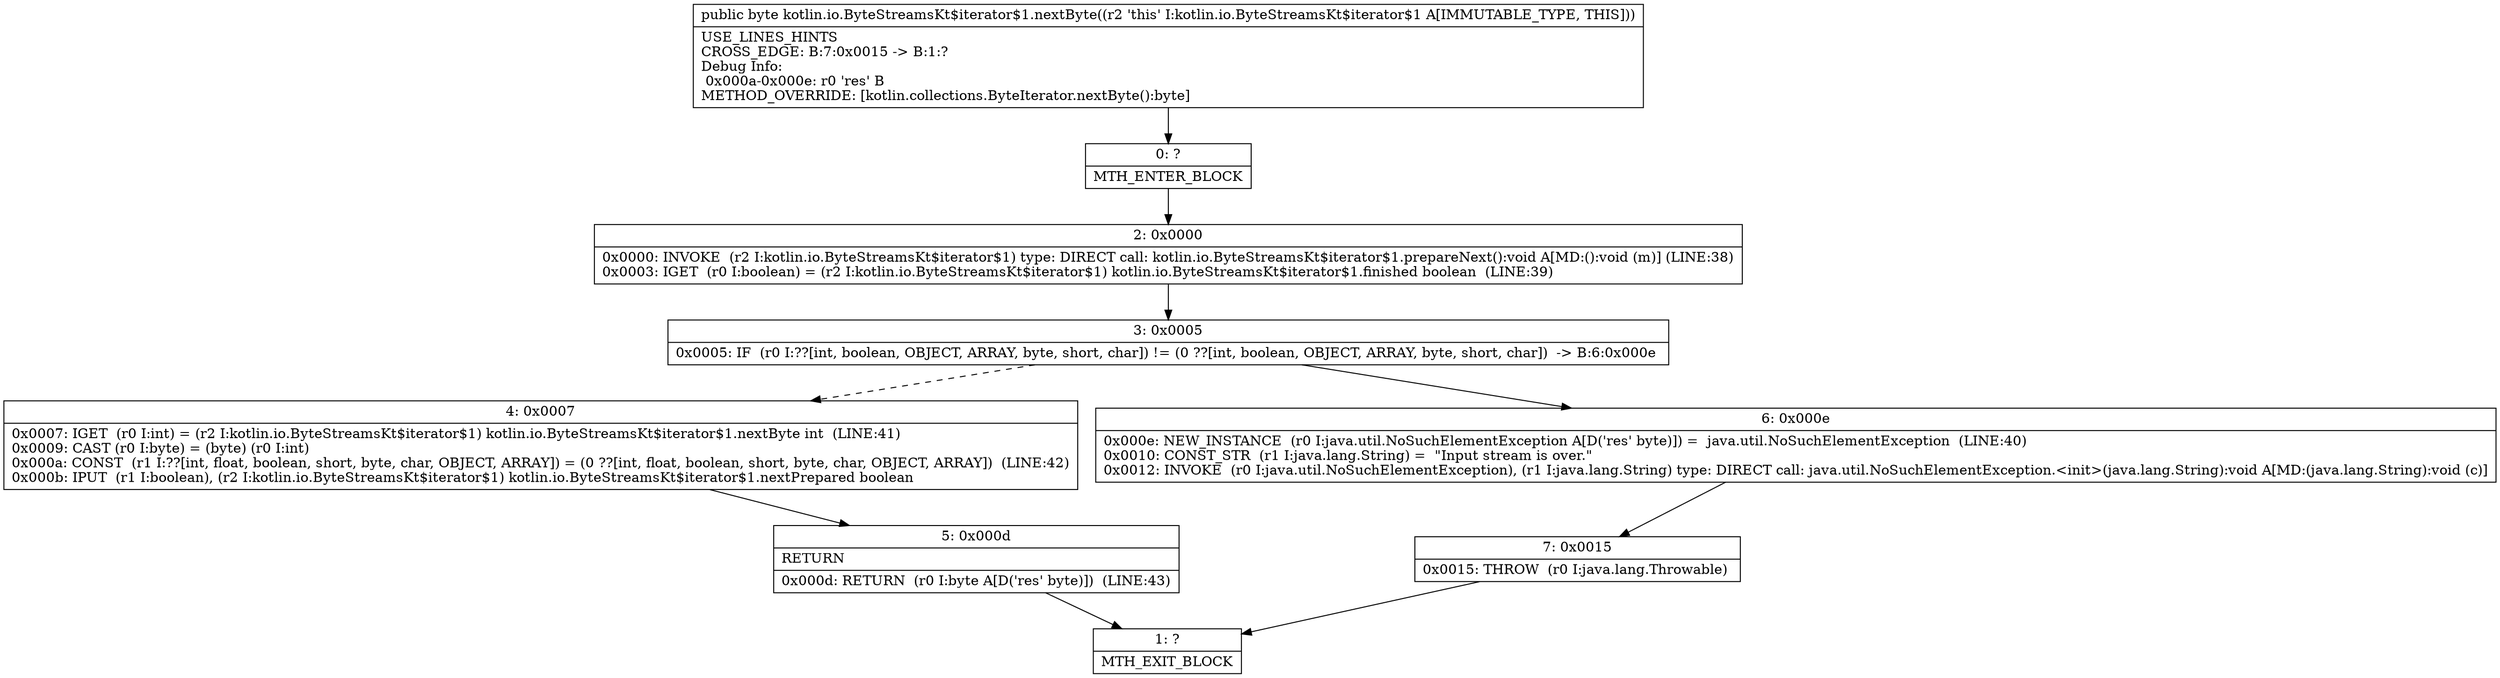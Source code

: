 digraph "CFG forkotlin.io.ByteStreamsKt$iterator$1.nextByte()B" {
Node_0 [shape=record,label="{0\:\ ?|MTH_ENTER_BLOCK\l}"];
Node_2 [shape=record,label="{2\:\ 0x0000|0x0000: INVOKE  (r2 I:kotlin.io.ByteStreamsKt$iterator$1) type: DIRECT call: kotlin.io.ByteStreamsKt$iterator$1.prepareNext():void A[MD:():void (m)] (LINE:38)\l0x0003: IGET  (r0 I:boolean) = (r2 I:kotlin.io.ByteStreamsKt$iterator$1) kotlin.io.ByteStreamsKt$iterator$1.finished boolean  (LINE:39)\l}"];
Node_3 [shape=record,label="{3\:\ 0x0005|0x0005: IF  (r0 I:??[int, boolean, OBJECT, ARRAY, byte, short, char]) != (0 ??[int, boolean, OBJECT, ARRAY, byte, short, char])  \-\> B:6:0x000e \l}"];
Node_4 [shape=record,label="{4\:\ 0x0007|0x0007: IGET  (r0 I:int) = (r2 I:kotlin.io.ByteStreamsKt$iterator$1) kotlin.io.ByteStreamsKt$iterator$1.nextByte int  (LINE:41)\l0x0009: CAST (r0 I:byte) = (byte) (r0 I:int) \l0x000a: CONST  (r1 I:??[int, float, boolean, short, byte, char, OBJECT, ARRAY]) = (0 ??[int, float, boolean, short, byte, char, OBJECT, ARRAY])  (LINE:42)\l0x000b: IPUT  (r1 I:boolean), (r2 I:kotlin.io.ByteStreamsKt$iterator$1) kotlin.io.ByteStreamsKt$iterator$1.nextPrepared boolean \l}"];
Node_5 [shape=record,label="{5\:\ 0x000d|RETURN\l|0x000d: RETURN  (r0 I:byte A[D('res' byte)])  (LINE:43)\l}"];
Node_1 [shape=record,label="{1\:\ ?|MTH_EXIT_BLOCK\l}"];
Node_6 [shape=record,label="{6\:\ 0x000e|0x000e: NEW_INSTANCE  (r0 I:java.util.NoSuchElementException A[D('res' byte)]) =  java.util.NoSuchElementException  (LINE:40)\l0x0010: CONST_STR  (r1 I:java.lang.String) =  \"Input stream is over.\" \l0x0012: INVOKE  (r0 I:java.util.NoSuchElementException), (r1 I:java.lang.String) type: DIRECT call: java.util.NoSuchElementException.\<init\>(java.lang.String):void A[MD:(java.lang.String):void (c)]\l}"];
Node_7 [shape=record,label="{7\:\ 0x0015|0x0015: THROW  (r0 I:java.lang.Throwable) \l}"];
MethodNode[shape=record,label="{public byte kotlin.io.ByteStreamsKt$iterator$1.nextByte((r2 'this' I:kotlin.io.ByteStreamsKt$iterator$1 A[IMMUTABLE_TYPE, THIS]))  | USE_LINES_HINTS\lCROSS_EDGE: B:7:0x0015 \-\> B:1:?\lDebug Info:\l  0x000a\-0x000e: r0 'res' B\lMETHOD_OVERRIDE: [kotlin.collections.ByteIterator.nextByte():byte]\l}"];
MethodNode -> Node_0;Node_0 -> Node_2;
Node_2 -> Node_3;
Node_3 -> Node_4[style=dashed];
Node_3 -> Node_6;
Node_4 -> Node_5;
Node_5 -> Node_1;
Node_6 -> Node_7;
Node_7 -> Node_1;
}

